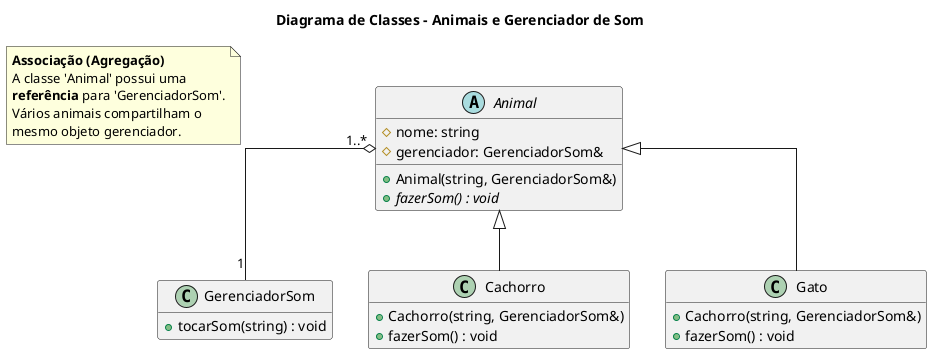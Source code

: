 @startuml
' Configurações para um visual mais limpo
skinparam linetype ortho
hide empty members

title Diagrama de Classes - Animais e Gerenciador de Som

' --- Classe Concreta ---
class GerenciadorSom {
    +tocarSom(string) : void
}

' --- Classe Base Abstrata ---
abstract class Animal {
    #nome: string
    #gerenciador: GerenciadorSom&
    +Animal(string, GerenciadorSom&)
    {abstract} +fazerSom() : void
}

' --- Classes Derivadas ---
class Cachorro {
    +Cachorro(string, GerenciadorSom&)
    +fazerSom() : void
}

class Gato {
    +Cachorro(string, GerenciadorSom&)
    +fazerSom() : void
}

' --- Relacionamentos ---

' Herança (Generalização)
' "Animal é a classe base para Cachorro e Gato"
Animal <|-- Cachorro
Animal <|-- Gato

' Associação (Agregação por Referência)
' "Muitos Animais usam UM GerenciadorSom"
Animal "1..*" o-- "1" GerenciadorSom

note on link
  <b>Associação (Agregação)</b>
  A classe 'Animal' possui uma
  <b>referência</b> para 'GerenciadorSom'.
  Vários animais compartilham o
  mesmo objeto gerenciador.
end note

@enduml